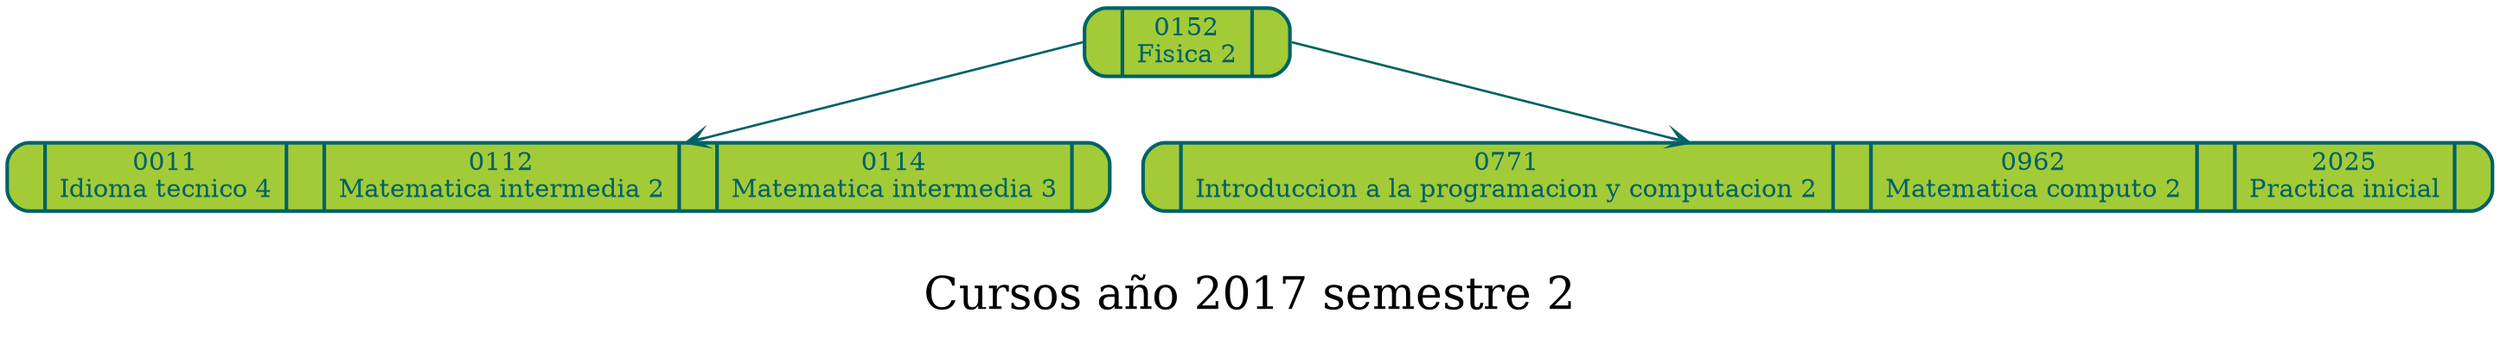  
        digraph BTree
        {
        label="\nCursos año 2017 semestre 2" fontsize=25;
        rankdir=TB;
        node[color=" #006266",style="filled, rounded", fillcolor=" #A3CB38", shape=record penwidth=2, fontcolor=" #006266"];
        edge[color=" #006266" penwidth=1.3 arrowhead=vee];
        splines=false;
        
		Nodo0152[label="<f0> | <f1>0152\nFisica 2 | <f2>  ", group=0];
		Nodo0011[label="<f0> | <f1>0011\nIdioma tecnico 4 | <f2>  | <f3>0112\nMatematica intermedia 2 | <f4>  | <f5>0114\nMatematica intermedia 3 | <f6>  ", group=0];
		Nodo0771[label="<f0> | <f1>0771\nIntroduccion a la programacion y computacion 2 | <f2>  | <f3>0962\nMatematica computo 2 | <f4>  | <f5>2025\nPractica inicial | <f6>  ", group=0];
		Nodo0152:f0->Nodo0011
		Nodo0152:f2->Nodo0771
	}